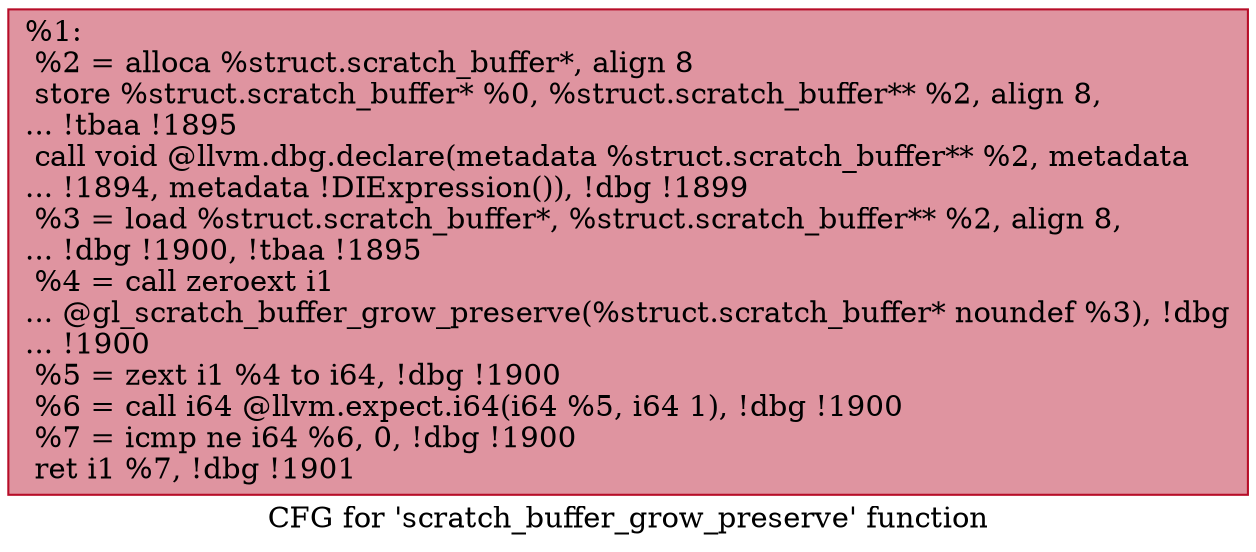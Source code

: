 digraph "CFG for 'scratch_buffer_grow_preserve' function" {
	label="CFG for 'scratch_buffer_grow_preserve' function";

	Node0x21f7eb0 [shape=record,color="#b70d28ff", style=filled, fillcolor="#b70d2870",label="{%1:\l  %2 = alloca %struct.scratch_buffer*, align 8\l  store %struct.scratch_buffer* %0, %struct.scratch_buffer** %2, align 8,\l... !tbaa !1895\l  call void @llvm.dbg.declare(metadata %struct.scratch_buffer** %2, metadata\l... !1894, metadata !DIExpression()), !dbg !1899\l  %3 = load %struct.scratch_buffer*, %struct.scratch_buffer** %2, align 8,\l... !dbg !1900, !tbaa !1895\l  %4 = call zeroext i1\l... @gl_scratch_buffer_grow_preserve(%struct.scratch_buffer* noundef %3), !dbg\l... !1900\l  %5 = zext i1 %4 to i64, !dbg !1900\l  %6 = call i64 @llvm.expect.i64(i64 %5, i64 1), !dbg !1900\l  %7 = icmp ne i64 %6, 0, !dbg !1900\l  ret i1 %7, !dbg !1901\l}"];
}
